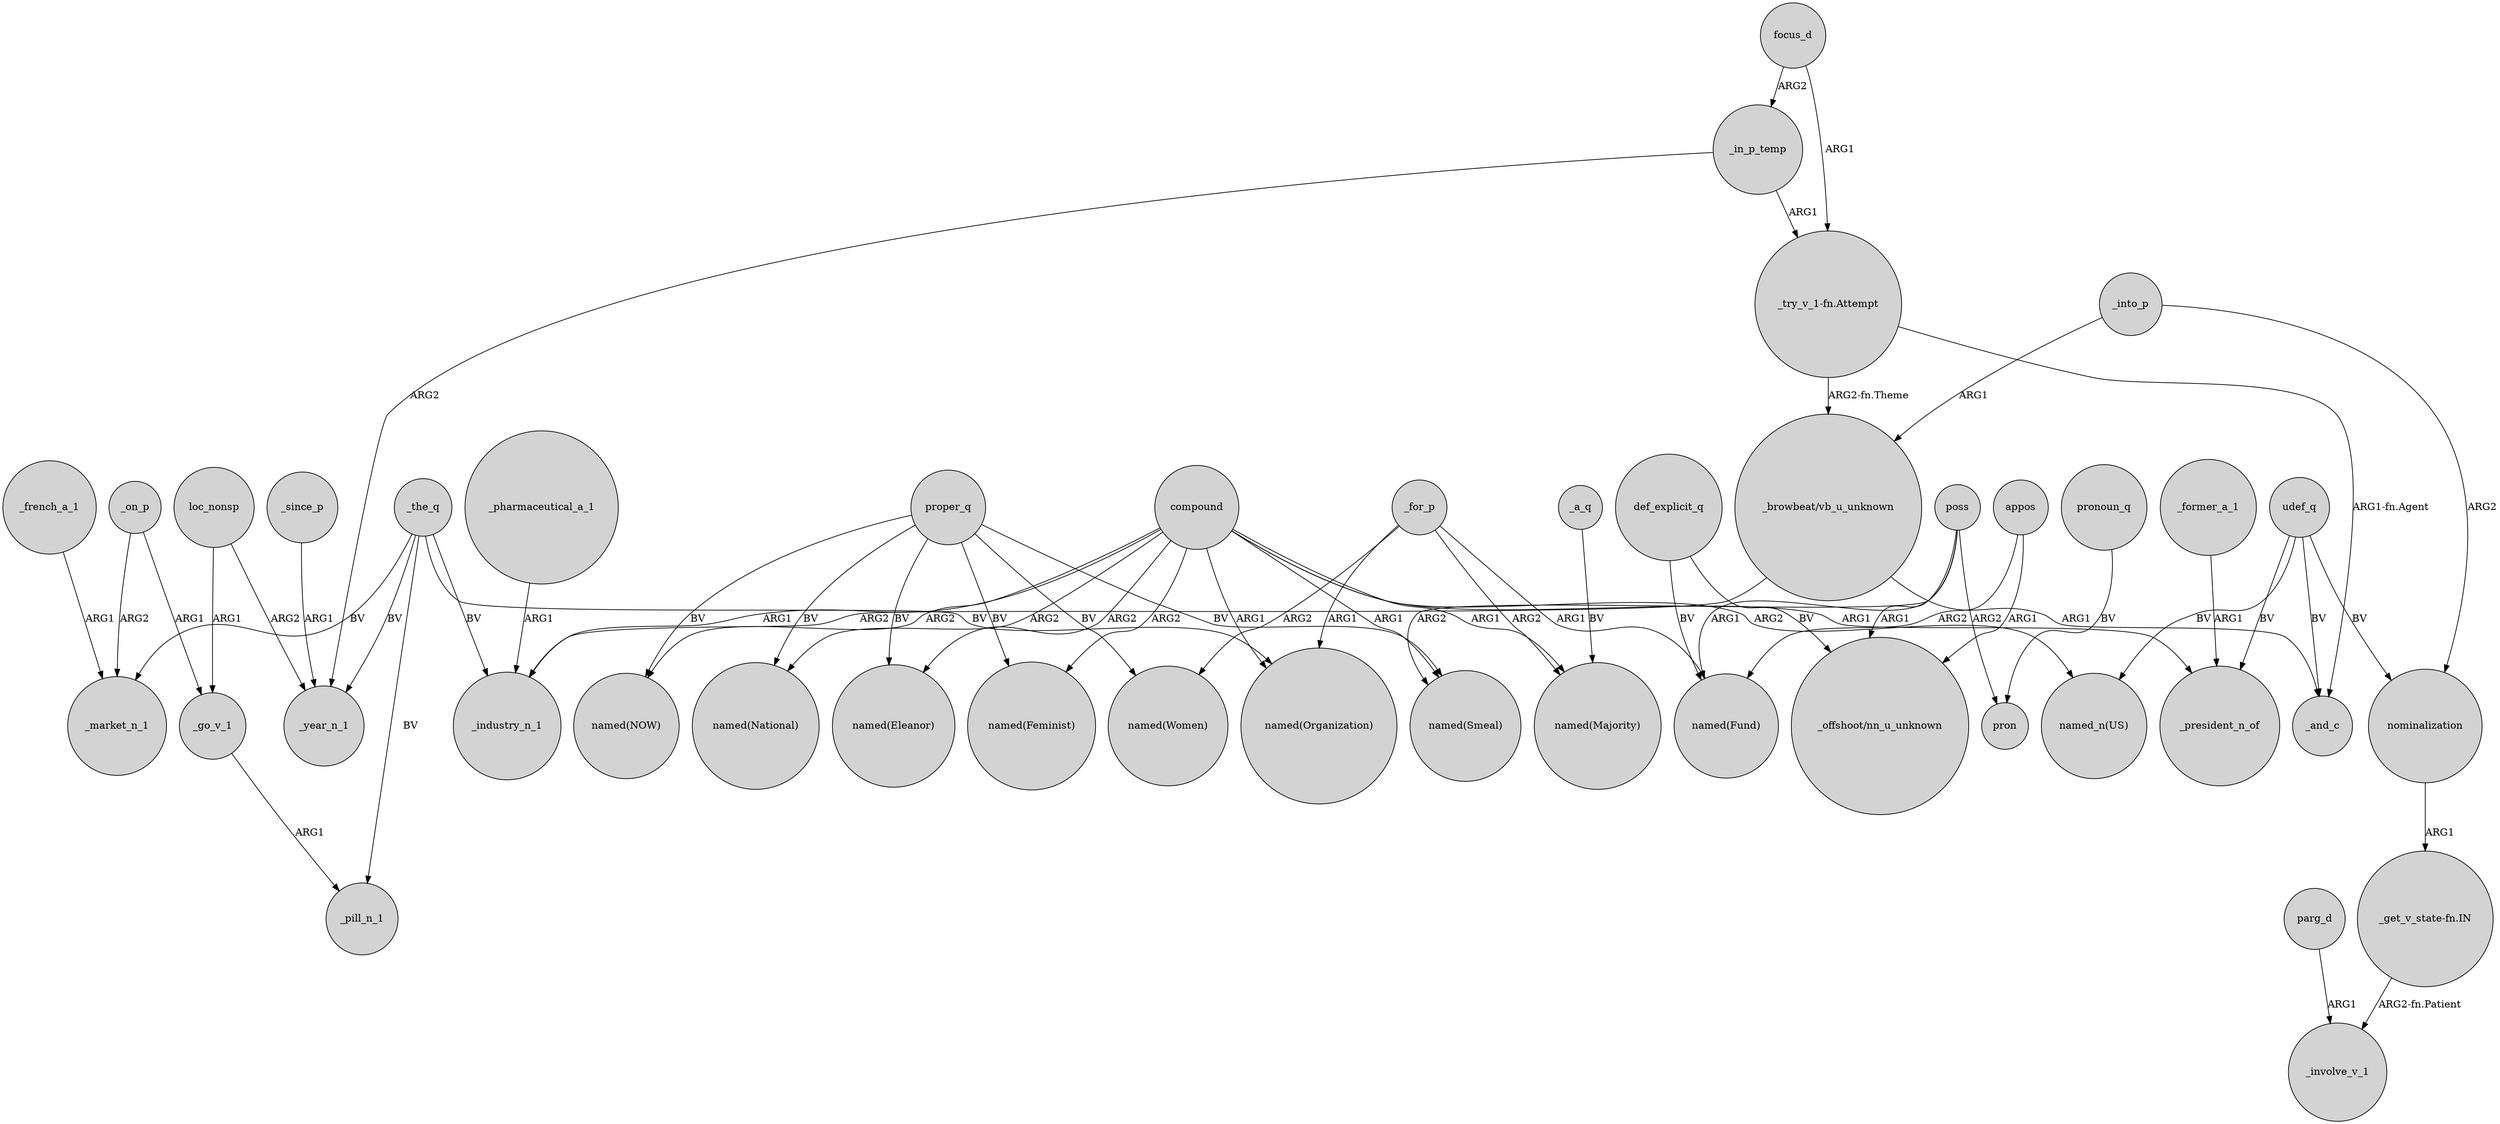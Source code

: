 digraph {
	node [shape=circle style=filled]
	_the_q -> _pill_n_1 [label=BV]
	_french_a_1 -> _market_n_1 [label=ARG1]
	_the_q -> "named(Organization)" [label=BV]
	_for_p -> "named(Women)" [label=ARG2]
	proper_q -> "named(NOW)" [label=BV]
	proper_q -> "named(Eleanor)" [label=BV]
	focus_d -> _in_p_temp [label=ARG2]
	_former_a_1 -> _president_n_of [label=ARG1]
	udef_q -> "named_n(US)" [label=BV]
	poss -> "_offshoot/nn_u_unknown" [label=ARG1]
	"_browbeat/vb_u_unknown" -> _industry_n_1 [label=ARG2]
	poss -> pron [label=ARG2]
	def_explicit_q -> "_offshoot/nn_u_unknown" [label=BV]
	compound -> "named(NOW)" [label=ARG2]
	_in_p_temp -> "_try_v_1-fn.Attempt" [label=ARG1]
	_into_p -> nominalization [label=ARG2]
	_pharmaceutical_a_1 -> _industry_n_1 [label=ARG1]
	_on_p -> _market_n_1 [label=ARG2]
	compound -> _industry_n_1 [label=ARG1]
	_a_q -> "named(Majority)" [label=BV]
	"_try_v_1-fn.Attempt" -> "_browbeat/vb_u_unknown" [label="ARG2-fn.Theme"]
	"_browbeat/vb_u_unknown" -> _and_c [label=ARG1]
	_the_q -> _industry_n_1 [label=BV]
	proper_q -> "named(Women)" [label=BV]
	compound -> "named_n(US)" [label=ARG2]
	compound -> "named(Eleanor)" [label=ARG2]
	proper_q -> "named(Smeal)" [label=BV]
	_in_p_temp -> _year_n_1 [label=ARG2]
	appos -> "named(Fund)" [label=ARG2]
	compound -> "named(National)" [label=ARG2]
	pronoun_q -> pron [label=BV]
	proper_q -> "named(Feminist)" [label=BV]
	"_try_v_1-fn.Attempt" -> _and_c [label="ARG1-fn.Agent"]
	_for_p -> "named(Organization)" [label=ARG1]
	parg_d -> _involve_v_1 [label=ARG1]
	compound -> _president_n_of [label=ARG1]
	udef_q -> _president_n_of [label=BV]
	compound -> "named(Smeal)" [label=ARG1]
	def_explicit_q -> "named(Fund)" [label=BV]
	_since_p -> _year_n_1 [label=ARG1]
	"_get_v_state-fn.IN" -> _involve_v_1 [label="ARG2-fn.Patient"]
	poss -> "named(Smeal)" [label=ARG2]
	loc_nonsp -> _year_n_1 [label=ARG2]
	nominalization -> "_get_v_state-fn.IN" [label=ARG1]
	udef_q -> nominalization [label=BV]
	_go_v_1 -> _pill_n_1 [label=ARG1]
	_the_q -> _year_n_1 [label=BV]
	_on_p -> _go_v_1 [label=ARG1]
	_for_p -> "named(Majority)" [label=ARG2]
	compound -> "named(Feminist)" [label=ARG2]
	poss -> "named(Fund)" [label=ARG1]
	_into_p -> "_browbeat/vb_u_unknown" [label=ARG1]
	proper_q -> "named(National)" [label=BV]
	focus_d -> "_try_v_1-fn.Attempt" [label=ARG1]
	compound -> "named(Organization)" [label=ARG1]
	_the_q -> _market_n_1 [label=BV]
	udef_q -> _and_c [label=BV]
	loc_nonsp -> _go_v_1 [label=ARG1]
	compound -> "named(Majority)" [label=ARG1]
	_for_p -> "named(Fund)" [label=ARG1]
	appos -> "_offshoot/nn_u_unknown" [label=ARG1]
}
